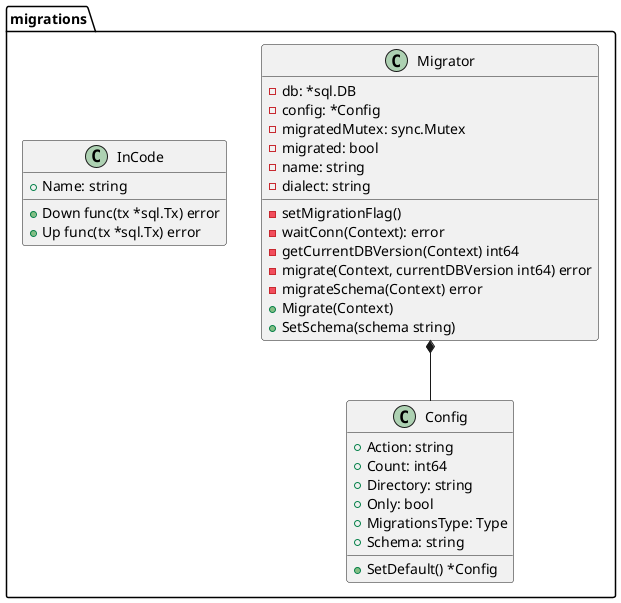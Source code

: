 @startuml migrations

class migrations.Config {
    +Action: string
    +Count: int64
    +Directory: string
    +Only: bool
    +MigrationsType: Type
    +Schema: string
    +SetDefault() *Config
}

class migrations.Migrator {
    -db: *sql.DB
    -config: *Config
    -migratedMutex: sync.Mutex
    -migrated: bool
    -name: string
    -dialect: string
    -setMigrationFlag()
    -waitConn(Context): error
    -getCurrentDBVersion(Context) int64
    -migrate(Context, currentDBVersion int64) error
    -migrateSchema(Context) error
    +Migrate(Context)
    +SetSchema(schema string)
}

migrations.Migrator *-- migrations.Config

class migrations.InCode {
    +Name: string
    +Down func(tx *sql.Tx) error
    +Up func(tx *sql.Tx) error
}

@enduml